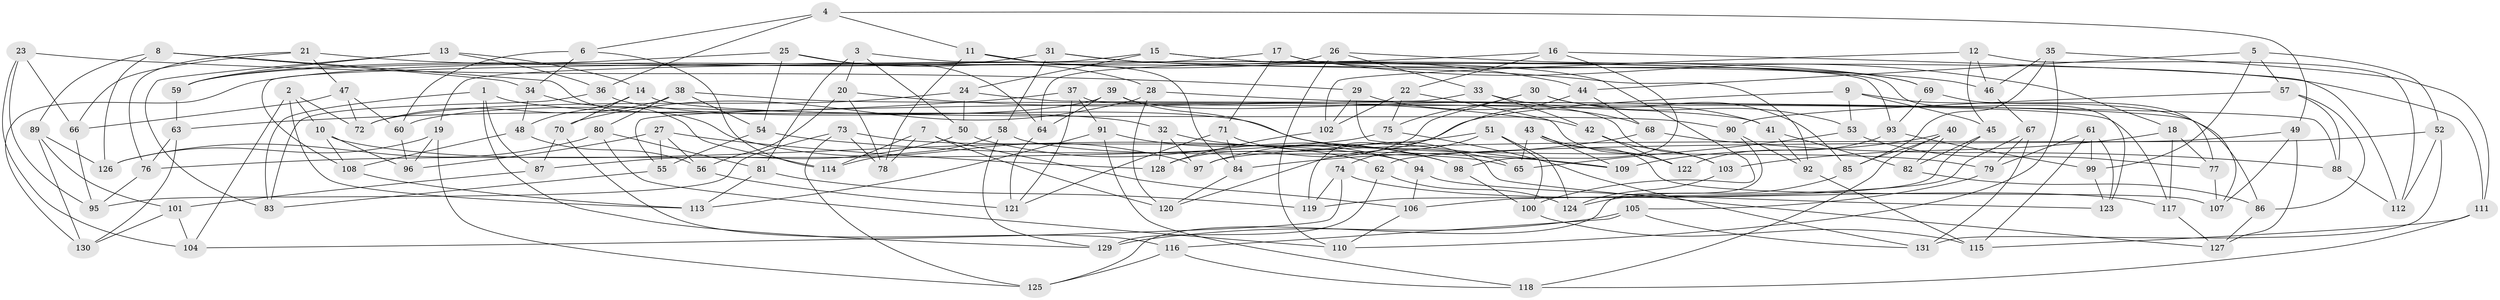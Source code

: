 // Generated by graph-tools (version 1.1) at 2025/11/02/27/25 16:11:45]
// undirected, 131 vertices, 262 edges
graph export_dot {
graph [start="1"]
  node [color=gray90,style=filled];
  1;
  2;
  3;
  4;
  5;
  6;
  7;
  8;
  9;
  10;
  11;
  12;
  13;
  14;
  15;
  16;
  17;
  18;
  19;
  20;
  21;
  22;
  23;
  24;
  25;
  26;
  27;
  28;
  29;
  30;
  31;
  32;
  33;
  34;
  35;
  36;
  37;
  38;
  39;
  40;
  41;
  42;
  43;
  44;
  45;
  46;
  47;
  48;
  49;
  50;
  51;
  52;
  53;
  54;
  55;
  56;
  57;
  58;
  59;
  60;
  61;
  62;
  63;
  64;
  65;
  66;
  67;
  68;
  69;
  70;
  71;
  72;
  73;
  74;
  75;
  76;
  77;
  78;
  79;
  80;
  81;
  82;
  83;
  84;
  85;
  86;
  87;
  88;
  89;
  90;
  91;
  92;
  93;
  94;
  95;
  96;
  97;
  98;
  99;
  100;
  101;
  102;
  103;
  104;
  105;
  106;
  107;
  108;
  109;
  110;
  111;
  112;
  113;
  114;
  115;
  116;
  117;
  118;
  119;
  120;
  121;
  122;
  123;
  124;
  125;
  126;
  127;
  128;
  129;
  130;
  131;
  1 -- 87;
  1 -- 32;
  1 -- 129;
  1 -- 83;
  2 -- 104;
  2 -- 72;
  2 -- 113;
  2 -- 10;
  3 -- 20;
  3 -- 93;
  3 -- 81;
  3 -- 50;
  4 -- 49;
  4 -- 36;
  4 -- 11;
  4 -- 6;
  5 -- 99;
  5 -- 52;
  5 -- 44;
  5 -- 57;
  6 -- 114;
  6 -- 34;
  6 -- 60;
  7 -- 114;
  7 -- 106;
  7 -- 78;
  7 -- 120;
  8 -- 97;
  8 -- 34;
  8 -- 126;
  8 -- 89;
  9 -- 107;
  9 -- 120;
  9 -- 53;
  9 -- 45;
  10 -- 96;
  10 -- 62;
  10 -- 108;
  11 -- 78;
  11 -- 84;
  11 -- 44;
  12 -- 112;
  12 -- 46;
  12 -- 102;
  12 -- 45;
  13 -- 59;
  13 -- 36;
  13 -- 14;
  13 -- 83;
  14 -- 70;
  14 -- 48;
  14 -- 90;
  15 -- 123;
  15 -- 69;
  15 -- 24;
  15 -- 19;
  16 -- 98;
  16 -- 108;
  16 -- 112;
  16 -- 22;
  17 -- 130;
  17 -- 18;
  17 -- 71;
  17 -- 69;
  18 -- 117;
  18 -- 77;
  18 -- 103;
  19 -- 125;
  19 -- 126;
  19 -- 96;
  20 -- 78;
  20 -- 42;
  20 -- 56;
  21 -- 66;
  21 -- 76;
  21 -- 92;
  21 -- 47;
  22 -- 102;
  22 -- 75;
  22 -- 122;
  23 -- 95;
  23 -- 104;
  23 -- 66;
  23 -- 29;
  24 -- 72;
  24 -- 86;
  24 -- 50;
  25 -- 64;
  25 -- 59;
  25 -- 28;
  25 -- 54;
  26 -- 110;
  26 -- 64;
  26 -- 33;
  26 -- 111;
  27 -- 96;
  27 -- 128;
  27 -- 56;
  27 -- 55;
  28 -- 88;
  28 -- 70;
  28 -- 120;
  29 -- 68;
  29 -- 102;
  29 -- 109;
  30 -- 85;
  30 -- 75;
  30 -- 128;
  30 -- 53;
  31 -- 46;
  31 -- 58;
  31 -- 100;
  31 -- 59;
  32 -- 128;
  32 -- 98;
  32 -- 97;
  33 -- 42;
  33 -- 41;
  33 -- 55;
  34 -- 48;
  34 -- 114;
  35 -- 46;
  35 -- 85;
  35 -- 110;
  35 -- 111;
  36 -- 79;
  36 -- 83;
  37 -- 117;
  37 -- 63;
  37 -- 91;
  37 -- 121;
  38 -- 72;
  38 -- 54;
  38 -- 80;
  38 -- 41;
  39 -- 65;
  39 -- 64;
  39 -- 103;
  39 -- 60;
  40 -- 109;
  40 -- 82;
  40 -- 118;
  40 -- 85;
  41 -- 92;
  41 -- 82;
  42 -- 103;
  42 -- 122;
  43 -- 122;
  43 -- 109;
  43 -- 65;
  43 -- 107;
  44 -- 68;
  44 -- 119;
  45 -- 82;
  45 -- 119;
  46 -- 67;
  47 -- 60;
  47 -- 72;
  47 -- 66;
  48 -- 56;
  48 -- 108;
  49 -- 107;
  49 -- 127;
  49 -- 62;
  50 -- 87;
  50 -- 98;
  51 -- 124;
  51 -- 97;
  51 -- 74;
  51 -- 100;
  52 -- 97;
  52 -- 112;
  52 -- 131;
  53 -- 65;
  53 -- 77;
  54 -- 55;
  54 -- 109;
  55 -- 83;
  56 -- 121;
  57 -- 88;
  57 -- 90;
  57 -- 86;
  58 -- 114;
  58 -- 129;
  58 -- 65;
  59 -- 63;
  60 -- 96;
  61 -- 123;
  61 -- 79;
  61 -- 99;
  61 -- 115;
  62 -- 124;
  62 -- 129;
  63 -- 76;
  63 -- 130;
  64 -- 121;
  66 -- 95;
  67 -- 106;
  67 -- 79;
  67 -- 131;
  68 -- 88;
  68 -- 84;
  69 -- 77;
  69 -- 93;
  70 -- 87;
  70 -- 116;
  71 -- 127;
  71 -- 84;
  71 -- 121;
  73 -- 125;
  73 -- 78;
  73 -- 94;
  73 -- 95;
  74 -- 104;
  74 -- 119;
  74 -- 117;
  75 -- 131;
  75 -- 76;
  76 -- 95;
  77 -- 107;
  79 -- 105;
  80 -- 126;
  80 -- 110;
  80 -- 81;
  81 -- 119;
  81 -- 113;
  82 -- 86;
  84 -- 120;
  85 -- 124;
  86 -- 127;
  87 -- 101;
  88 -- 112;
  89 -- 126;
  89 -- 101;
  89 -- 130;
  90 -- 92;
  90 -- 125;
  91 -- 118;
  91 -- 113;
  91 -- 94;
  92 -- 115;
  93 -- 122;
  93 -- 99;
  94 -- 123;
  94 -- 106;
  98 -- 100;
  99 -- 123;
  100 -- 115;
  101 -- 104;
  101 -- 130;
  102 -- 128;
  103 -- 124;
  105 -- 131;
  105 -- 116;
  105 -- 129;
  106 -- 110;
  108 -- 113;
  111 -- 115;
  111 -- 118;
  116 -- 125;
  116 -- 118;
  117 -- 127;
}
